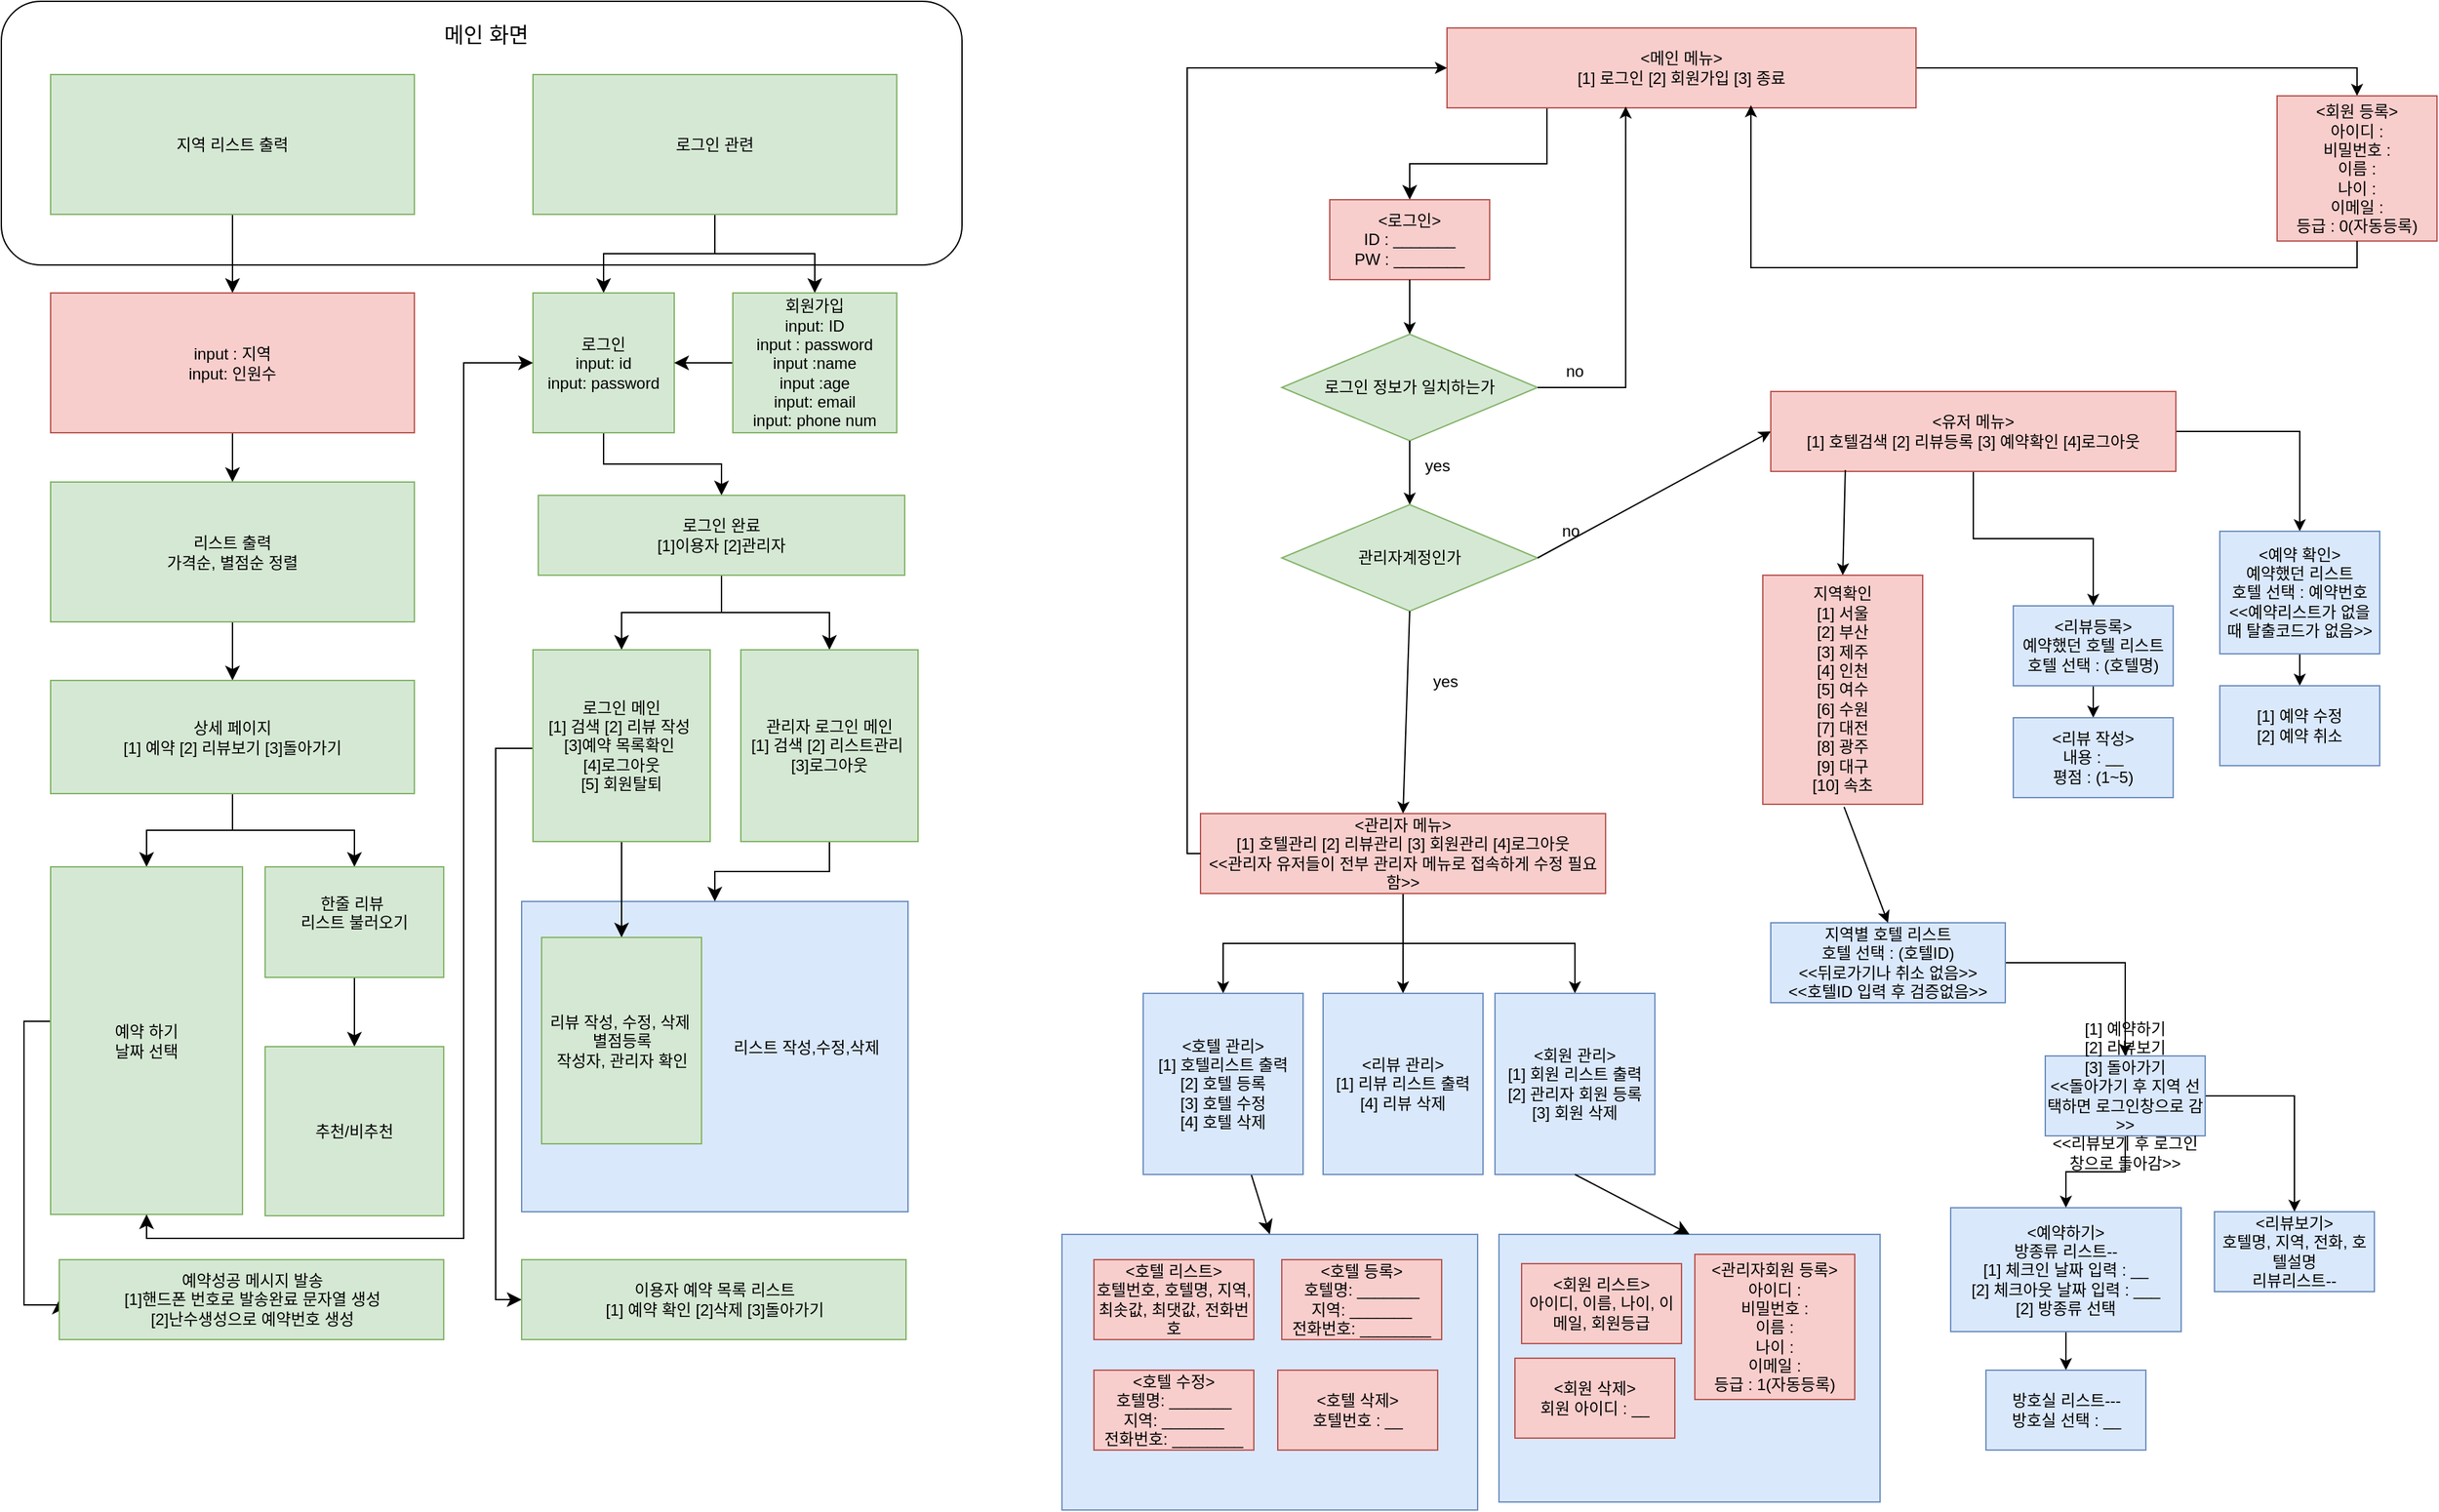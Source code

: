 <mxfile version="24.8.3">
  <diagram name="페이지-1" id="jO7z1dyCeIapQeeWM0qE">
    <mxGraphModel dx="1112" dy="1229" grid="0" gridSize="10" guides="1" tooltips="1" connect="1" arrows="1" fold="1" page="0" pageScale="1" pageWidth="827" pageHeight="1169" math="0" shadow="0">
      <root>
        <mxCell id="0" />
        <mxCell id="1" parent="0" />
        <mxCell id="-69zd7syYc6jtr3W0xUl-8" value="" style="rounded=0;whiteSpace=wrap;html=1;fillColor=#dae8fc;strokeColor=#6c8ebf;" parent="1" vertex="1">
          <mxGeometry x="486" y="883" width="312" height="207" as="geometry" />
        </mxCell>
        <mxCell id="-69zd7syYc6jtr3W0xUl-6" value="" style="rounded=0;whiteSpace=wrap;html=1;fillColor=#dae8fc;strokeColor=#6c8ebf;" parent="1" vertex="1">
          <mxGeometry x="814" y="883" width="286" height="201" as="geometry" />
        </mxCell>
        <mxCell id="dWjAk6hpG_CuCAJiAuPZ-34" value="&amp;nbsp; &amp;nbsp; &amp;nbsp; &amp;nbsp; &amp;nbsp; &amp;nbsp; &amp;nbsp; &amp;nbsp; &amp;nbsp; &amp;nbsp; &amp;nbsp; &amp;nbsp; &amp;nbsp; &amp;nbsp; &amp;nbsp; &amp;nbsp; &amp;nbsp; &amp;nbsp; &amp;nbsp; &amp;nbsp; &amp;nbsp; 리스트 작성,수정,삭제&amp;nbsp;&lt;div&gt;&amp;nbsp; &amp;nbsp; &amp;nbsp; &amp;nbsp; &amp;nbsp; &amp;nbsp; &amp;nbsp; &amp;nbsp; &amp;nbsp; &amp;nbsp; &amp;nbsp; &amp;nbsp; &amp;nbsp; &amp;nbsp; &amp;nbsp; &amp;nbsp; &amp;nbsp; &amp;nbsp; &amp;nbsp; &amp;nbsp; &amp;nbsp;&lt;/div&gt;" style="rounded=0;whiteSpace=wrap;html=1;fillColor=#dae8fc;strokeColor=#6c8ebf;" parent="1" vertex="1">
          <mxGeometry x="80.5" y="633" width="290" height="233" as="geometry" />
        </mxCell>
        <mxCell id="dWjAk6hpG_CuCAJiAuPZ-11" value="" style="rounded=1;whiteSpace=wrap;html=1;" parent="1" vertex="1">
          <mxGeometry x="-310" y="-43" width="721" height="198" as="geometry" />
        </mxCell>
        <mxCell id="dWjAk6hpG_CuCAJiAuPZ-8" value="" style="edgeStyle=none;curved=1;rounded=0;orthogonalLoop=1;jettySize=auto;html=1;fontSize=12;startSize=8;endSize=8;" parent="1" source="dWjAk6hpG_CuCAJiAuPZ-4" target="dWjAk6hpG_CuCAJiAuPZ-7" edge="1">
          <mxGeometry relative="1" as="geometry" />
        </mxCell>
        <mxCell id="dWjAk6hpG_CuCAJiAuPZ-4" value="지역 리스트 출력" style="rounded=0;whiteSpace=wrap;html=1;fillColor=#d5e8d4;strokeColor=#82b366;" parent="1" vertex="1">
          <mxGeometry x="-273" y="12" width="273" height="105" as="geometry" />
        </mxCell>
        <mxCell id="dWjAk6hpG_CuCAJiAuPZ-36" style="edgeStyle=orthogonalEdgeStyle;rounded=0;orthogonalLoop=1;jettySize=auto;html=1;entryX=0.5;entryY=0;entryDx=0;entryDy=0;fontSize=12;startSize=8;endSize=8;" parent="1" source="dWjAk6hpG_CuCAJiAuPZ-6" target="dWjAk6hpG_CuCAJiAuPZ-13" edge="1">
          <mxGeometry relative="1" as="geometry" />
        </mxCell>
        <mxCell id="dWjAk6hpG_CuCAJiAuPZ-37" style="edgeStyle=orthogonalEdgeStyle;rounded=0;orthogonalLoop=1;jettySize=auto;html=1;entryX=0.5;entryY=0;entryDx=0;entryDy=0;fontSize=12;startSize=8;endSize=8;" parent="1" source="dWjAk6hpG_CuCAJiAuPZ-6" target="dWjAk6hpG_CuCAJiAuPZ-14" edge="1">
          <mxGeometry relative="1" as="geometry" />
        </mxCell>
        <mxCell id="dWjAk6hpG_CuCAJiAuPZ-6" value="로그인 관련" style="rounded=0;whiteSpace=wrap;html=1;fillColor=#d5e8d4;strokeColor=#82b366;" parent="1" vertex="1">
          <mxGeometry x="89" y="12" width="273" height="105" as="geometry" />
        </mxCell>
        <mxCell id="dWjAk6hpG_CuCAJiAuPZ-10" value="" style="edgeStyle=none;curved=1;rounded=0;orthogonalLoop=1;jettySize=auto;html=1;fontSize=12;startSize=8;endSize=8;" parent="1" source="dWjAk6hpG_CuCAJiAuPZ-7" target="dWjAk6hpG_CuCAJiAuPZ-9" edge="1">
          <mxGeometry relative="1" as="geometry" />
        </mxCell>
        <mxCell id="dWjAk6hpG_CuCAJiAuPZ-7" value="input : 지역&lt;div&gt;input: 인원수&lt;/div&gt;" style="rounded=0;whiteSpace=wrap;html=1;fillColor=#f8cecc;strokeColor=#b85450;" parent="1" vertex="1">
          <mxGeometry x="-273" y="176" width="273" height="105" as="geometry" />
        </mxCell>
        <mxCell id="dWjAk6hpG_CuCAJiAuPZ-27" value="" style="edgeStyle=none;curved=1;rounded=0;orthogonalLoop=1;jettySize=auto;html=1;fontSize=12;startSize=8;endSize=8;" parent="1" source="dWjAk6hpG_CuCAJiAuPZ-9" target="dWjAk6hpG_CuCAJiAuPZ-16" edge="1">
          <mxGeometry relative="1" as="geometry" />
        </mxCell>
        <mxCell id="dWjAk6hpG_CuCAJiAuPZ-9" value="리스트 출력&lt;div&gt;가격순, 별점순 정렬&lt;/div&gt;" style="rounded=0;whiteSpace=wrap;html=1;fillColor=#d5e8d4;strokeColor=#82b366;" parent="1" vertex="1">
          <mxGeometry x="-273" y="318" width="273" height="105" as="geometry" />
        </mxCell>
        <mxCell id="dWjAk6hpG_CuCAJiAuPZ-12" value="메인 화면" style="text;html=1;align=center;verticalAlign=middle;whiteSpace=wrap;rounded=0;fontSize=16;" parent="1" vertex="1">
          <mxGeometry x="-54" y="-33" width="216" height="30" as="geometry" />
        </mxCell>
        <mxCell id="dWjAk6hpG_CuCAJiAuPZ-29" style="edgeStyle=orthogonalEdgeStyle;rounded=0;orthogonalLoop=1;jettySize=auto;html=1;entryX=0.5;entryY=0;entryDx=0;entryDy=0;fontSize=12;startSize=8;endSize=8;" parent="1" source="dWjAk6hpG_CuCAJiAuPZ-13" target="dWjAk6hpG_CuCAJiAuPZ-15" edge="1">
          <mxGeometry relative="1" as="geometry" />
        </mxCell>
        <mxCell id="dWjAk6hpG_CuCAJiAuPZ-13" value="로그인&lt;div&gt;input: id&lt;/div&gt;&lt;div&gt;input: password&lt;/div&gt;" style="rounded=0;whiteSpace=wrap;html=1;fillColor=#d5e8d4;strokeColor=#82b366;" parent="1" vertex="1">
          <mxGeometry x="89" y="176" width="106" height="105" as="geometry" />
        </mxCell>
        <mxCell id="dWjAk6hpG_CuCAJiAuPZ-30" value="" style="edgeStyle=none;curved=1;rounded=0;orthogonalLoop=1;jettySize=auto;html=1;fontSize=12;startSize=8;endSize=8;" parent="1" source="dWjAk6hpG_CuCAJiAuPZ-14" target="dWjAk6hpG_CuCAJiAuPZ-13" edge="1">
          <mxGeometry relative="1" as="geometry" />
        </mxCell>
        <mxCell id="dWjAk6hpG_CuCAJiAuPZ-14" value="회원가입&lt;div&gt;&lt;div&gt;input: ID&lt;br&gt;&lt;/div&gt;&lt;div&gt;input : password&lt;/div&gt;&lt;div&gt;input :name&lt;/div&gt;&lt;div&gt;input :age&lt;br&gt;&lt;/div&gt;&lt;div&gt;input: email&lt;br&gt;&lt;/div&gt;&lt;div&gt;input: phone num&lt;/div&gt;&lt;/div&gt;" style="rounded=0;whiteSpace=wrap;html=1;fillColor=#d5e8d4;strokeColor=#82b366;" parent="1" vertex="1">
          <mxGeometry x="239" y="176" width="123" height="105" as="geometry" />
        </mxCell>
        <mxCell id="dWjAk6hpG_CuCAJiAuPZ-31" style="edgeStyle=orthogonalEdgeStyle;rounded=0;orthogonalLoop=1;jettySize=auto;html=1;entryX=0.5;entryY=0;entryDx=0;entryDy=0;fontSize=12;startSize=8;endSize=8;" parent="1" source="dWjAk6hpG_CuCAJiAuPZ-15" target="dWjAk6hpG_CuCAJiAuPZ-17" edge="1">
          <mxGeometry relative="1" as="geometry" />
        </mxCell>
        <mxCell id="dWjAk6hpG_CuCAJiAuPZ-32" style="edgeStyle=orthogonalEdgeStyle;rounded=0;orthogonalLoop=1;jettySize=auto;html=1;entryX=0.5;entryY=0;entryDx=0;entryDy=0;fontSize=12;startSize=8;endSize=8;" parent="1" source="dWjAk6hpG_CuCAJiAuPZ-15" target="dWjAk6hpG_CuCAJiAuPZ-24" edge="1">
          <mxGeometry relative="1" as="geometry" />
        </mxCell>
        <mxCell id="dWjAk6hpG_CuCAJiAuPZ-15" value="로그인 완료&lt;div&gt;[1]이용자 [2]관리자&lt;/div&gt;" style="rounded=0;whiteSpace=wrap;html=1;fillColor=#d5e8d4;strokeColor=#82b366;" parent="1" vertex="1">
          <mxGeometry x="93" y="328" width="275" height="60" as="geometry" />
        </mxCell>
        <mxCell id="dWjAk6hpG_CuCAJiAuPZ-23" value="" style="edgeStyle=orthogonalEdgeStyle;rounded=0;orthogonalLoop=1;jettySize=auto;html=1;fontSize=12;startSize=8;endSize=8;" parent="1" source="dWjAk6hpG_CuCAJiAuPZ-16" target="dWjAk6hpG_CuCAJiAuPZ-20" edge="1">
          <mxGeometry relative="1" as="geometry" />
        </mxCell>
        <mxCell id="dWjAk6hpG_CuCAJiAuPZ-26" style="edgeStyle=orthogonalEdgeStyle;rounded=0;orthogonalLoop=1;jettySize=auto;html=1;entryX=0.5;entryY=0;entryDx=0;entryDy=0;fontSize=12;startSize=8;endSize=8;" parent="1" source="dWjAk6hpG_CuCAJiAuPZ-16" target="dWjAk6hpG_CuCAJiAuPZ-19" edge="1">
          <mxGeometry relative="1" as="geometry" />
        </mxCell>
        <mxCell id="dWjAk6hpG_CuCAJiAuPZ-16" value="상세 페이지&lt;div&gt;[1] 예약 [2] 리뷰보기 [3]돌아가기&lt;/div&gt;" style="rounded=0;whiteSpace=wrap;html=1;fillColor=#d5e8d4;strokeColor=#82b366;" parent="1" vertex="1">
          <mxGeometry x="-273" y="467" width="273" height="85" as="geometry" />
        </mxCell>
        <mxCell id="dWjAk6hpG_CuCAJiAuPZ-33" value="" style="edgeStyle=none;curved=1;rounded=0;orthogonalLoop=1;jettySize=auto;html=1;fontSize=12;startSize=8;endSize=8;" parent="1" source="dWjAk6hpG_CuCAJiAuPZ-17" target="dWjAk6hpG_CuCAJiAuPZ-21" edge="1">
          <mxGeometry relative="1" as="geometry" />
        </mxCell>
        <mxCell id="dWjAk6hpG_CuCAJiAuPZ-44" style="edgeStyle=orthogonalEdgeStyle;rounded=0;orthogonalLoop=1;jettySize=auto;html=1;entryX=0;entryY=0.5;entryDx=0;entryDy=0;fontSize=12;startSize=8;endSize=8;exitX=0;exitY=0.5;exitDx=0;exitDy=0;" parent="1" source="dWjAk6hpG_CuCAJiAuPZ-17" target="dWjAk6hpG_CuCAJiAuPZ-43" edge="1">
          <mxGeometry relative="1" as="geometry">
            <Array as="points">
              <mxPoint x="89" y="518" />
              <mxPoint x="61" y="518" />
              <mxPoint x="61" y="932" />
            </Array>
          </mxGeometry>
        </mxCell>
        <mxCell id="dWjAk6hpG_CuCAJiAuPZ-17" value="로그인 메인&lt;div&gt;[1] 검색 [2] 리뷰 작성&amp;nbsp;&lt;/div&gt;&lt;div&gt;[3]예약 목록확인&amp;nbsp;&lt;/div&gt;&lt;div&gt;[4]로그아웃&lt;/div&gt;&lt;div&gt;[5] 회원탈퇴&lt;/div&gt;" style="rounded=0;whiteSpace=wrap;html=1;fillColor=#d5e8d4;strokeColor=#82b366;" parent="1" vertex="1">
          <mxGeometry x="89" y="444" width="133" height="144" as="geometry" />
        </mxCell>
        <mxCell id="dWjAk6hpG_CuCAJiAuPZ-46" style="edgeStyle=orthogonalEdgeStyle;rounded=0;orthogonalLoop=1;jettySize=auto;html=1;entryX=0;entryY=0.5;entryDx=0;entryDy=0;fontSize=12;startSize=8;endSize=8;" parent="1" source="dWjAk6hpG_CuCAJiAuPZ-19" target="dWjAk6hpG_CuCAJiAuPZ-45" edge="1">
          <mxGeometry relative="1" as="geometry">
            <Array as="points">
              <mxPoint x="-293" y="723" />
              <mxPoint x="-293" y="936" />
            </Array>
          </mxGeometry>
        </mxCell>
        <mxCell id="dWjAk6hpG_CuCAJiAuPZ-19" value="예약 하기&lt;div&gt;날짜 선택&lt;/div&gt;" style="rounded=0;whiteSpace=wrap;html=1;fillColor=#d5e8d4;strokeColor=#82b366;" parent="1" vertex="1">
          <mxGeometry x="-273" y="607" width="144" height="261" as="geometry" />
        </mxCell>
        <mxCell id="dWjAk6hpG_CuCAJiAuPZ-39" style="edgeStyle=none;curved=1;rounded=0;orthogonalLoop=1;jettySize=auto;html=1;entryX=0.5;entryY=0;entryDx=0;entryDy=0;fontSize=12;startSize=8;endSize=8;" parent="1" source="dWjAk6hpG_CuCAJiAuPZ-20" target="dWjAk6hpG_CuCAJiAuPZ-38" edge="1">
          <mxGeometry relative="1" as="geometry" />
        </mxCell>
        <mxCell id="dWjAk6hpG_CuCAJiAuPZ-20" value="한줄 리뷰&amp;nbsp;&lt;div&gt;리&lt;span style=&quot;background-color: initial;&quot;&gt;스트 불러오기&lt;/span&gt;&lt;div&gt;&lt;div&gt;&lt;br&gt;&lt;/div&gt;&lt;/div&gt;&lt;/div&gt;" style="rounded=0;whiteSpace=wrap;html=1;fillColor=#d5e8d4;strokeColor=#82b366;" parent="1" vertex="1">
          <mxGeometry x="-112" y="607" width="134" height="83" as="geometry" />
        </mxCell>
        <mxCell id="dWjAk6hpG_CuCAJiAuPZ-21" value="리뷰 작성, 수정, 삭제&amp;nbsp;&lt;div&gt;별점등록&lt;/div&gt;&lt;div&gt;작성자, 관리자 확인&lt;/div&gt;" style="rounded=0;whiteSpace=wrap;html=1;fillColor=#d5e8d4;strokeColor=#82b366;" parent="1" vertex="1">
          <mxGeometry x="95.5" y="660" width="120" height="155" as="geometry" />
        </mxCell>
        <mxCell id="dWjAk6hpG_CuCAJiAuPZ-35" value="" style="edgeStyle=orthogonalEdgeStyle;rounded=0;orthogonalLoop=1;jettySize=auto;html=1;fontSize=12;startSize=8;endSize=8;" parent="1" source="dWjAk6hpG_CuCAJiAuPZ-24" target="dWjAk6hpG_CuCAJiAuPZ-34" edge="1">
          <mxGeometry relative="1" as="geometry" />
        </mxCell>
        <mxCell id="dWjAk6hpG_CuCAJiAuPZ-24" value="관리자 로그인 메인&lt;div&gt;[1] 검색 [2] 리스트관리&amp;nbsp; [3]로그아웃&lt;/div&gt;" style="rounded=0;whiteSpace=wrap;html=1;fillColor=#d5e8d4;strokeColor=#82b366;" parent="1" vertex="1">
          <mxGeometry x="245" y="444" width="133" height="144" as="geometry" />
        </mxCell>
        <mxCell id="dWjAk6hpG_CuCAJiAuPZ-38" value="&lt;div&gt;&lt;div&gt;추천/비추천&lt;/div&gt;&lt;/div&gt;" style="rounded=0;whiteSpace=wrap;html=1;fillColor=#d5e8d4;strokeColor=#82b366;" parent="1" vertex="1">
          <mxGeometry x="-112" y="742" width="134" height="127" as="geometry" />
        </mxCell>
        <mxCell id="dWjAk6hpG_CuCAJiAuPZ-41" value="" style="endArrow=classic;startArrow=classic;html=1;rounded=0;fontSize=12;startSize=8;endSize=8;exitX=0.5;exitY=1;exitDx=0;exitDy=0;entryX=0;entryY=0.5;entryDx=0;entryDy=0;edgeStyle=orthogonalEdgeStyle;" parent="1" source="dWjAk6hpG_CuCAJiAuPZ-19" target="dWjAk6hpG_CuCAJiAuPZ-13" edge="1">
          <mxGeometry width="50" height="50" relative="1" as="geometry">
            <mxPoint x="370" y="587" as="sourcePoint" />
            <mxPoint x="420" y="537" as="targetPoint" />
            <Array as="points">
              <mxPoint x="-201" y="886" />
              <mxPoint x="37" y="886" />
              <mxPoint x="37" y="229" />
            </Array>
          </mxGeometry>
        </mxCell>
        <mxCell id="dWjAk6hpG_CuCAJiAuPZ-42" style="edgeStyle=none;curved=1;rounded=0;orthogonalLoop=1;jettySize=auto;html=1;exitX=0.5;exitY=0;exitDx=0;exitDy=0;fontSize=12;startSize=8;endSize=8;" parent="1" source="dWjAk6hpG_CuCAJiAuPZ-21" target="dWjAk6hpG_CuCAJiAuPZ-21" edge="1">
          <mxGeometry relative="1" as="geometry" />
        </mxCell>
        <mxCell id="dWjAk6hpG_CuCAJiAuPZ-43" value="이용자 예약 목록 리스트&lt;div&gt;[1] 예약 확인 [2]삭제 [3]돌아가기&lt;/div&gt;" style="rounded=0;whiteSpace=wrap;html=1;fillColor=#d5e8d4;strokeColor=#82b366;" parent="1" vertex="1">
          <mxGeometry x="80.5" y="902" width="288.5" height="60" as="geometry" />
        </mxCell>
        <mxCell id="dWjAk6hpG_CuCAJiAuPZ-45" value="예약성공 메시지 발송&lt;div&gt;[1]핸드폰 번호로 발송완료 문자열 생성&lt;br&gt;[2]난수생성으로 예약번호 생성&lt;/div&gt;" style="rounded=0;whiteSpace=wrap;html=1;fillColor=#d5e8d4;strokeColor=#82b366;" parent="1" vertex="1">
          <mxGeometry x="-266.5" y="902" width="288.5" height="60" as="geometry" />
        </mxCell>
        <mxCell id="w3Ro1E21E2H8l9tgU71c-4" style="edgeStyle=orthogonalEdgeStyle;rounded=0;orthogonalLoop=1;jettySize=auto;html=1;fontSize=12;startSize=8;endSize=8;entryX=0.5;entryY=0;entryDx=0;entryDy=0;" parent="1" source="w3Ro1E21E2H8l9tgU71c-2" target="veDJmBnKg87x7fbsPKE0-1" edge="1">
          <mxGeometry relative="1" as="geometry">
            <mxPoint x="779" y="97" as="targetPoint" />
            <Array as="points">
              <mxPoint x="850" y="79" />
              <mxPoint x="747" y="79" />
            </Array>
          </mxGeometry>
        </mxCell>
        <mxCell id="L_SstyZG6SkxzQhUdoq1-2" style="edgeStyle=orthogonalEdgeStyle;rounded=0;orthogonalLoop=1;jettySize=auto;html=1;entryX=0.5;entryY=0;entryDx=0;entryDy=0;" parent="1" source="w3Ro1E21E2H8l9tgU71c-2" target="-69zd7syYc6jtr3W0xUl-9" edge="1">
          <mxGeometry relative="1" as="geometry" />
        </mxCell>
        <mxCell id="w3Ro1E21E2H8l9tgU71c-2" value="&lt;div&gt;&amp;lt;메인 메뉴&amp;gt;&lt;/div&gt;[1] 로그인 [2] 회원가입 [3] 종료" style="rounded=0;whiteSpace=wrap;html=1;fillColor=#f8cecc;strokeColor=#b85450;" parent="1" vertex="1">
          <mxGeometry x="775" y="-23" width="352" height="60" as="geometry" />
        </mxCell>
        <mxCell id="w3Ro1E21E2H8l9tgU71c-6" value="로그인 정보가 일치하는가" style="rhombus;whiteSpace=wrap;html=1;fillColor=#d5e8d4;strokeColor=#82b366;" parent="1" vertex="1">
          <mxGeometry x="651" y="207" width="192" height="80" as="geometry" />
        </mxCell>
        <mxCell id="v8jQzw-NbdLlAFEhNXOF-1" value="" style="endArrow=classic;html=1;rounded=0;exitX=0.5;exitY=1;exitDx=0;exitDy=0;entryX=0.5;entryY=0;entryDx=0;entryDy=0;" parent="1" source="w3Ro1E21E2H8l9tgU71c-6" target="v8jQzw-NbdLlAFEhNXOF-7" edge="1">
          <mxGeometry width="50" height="50" relative="1" as="geometry">
            <mxPoint x="836" y="441" as="sourcePoint" />
            <mxPoint x="747" y="339" as="targetPoint" />
          </mxGeometry>
        </mxCell>
        <mxCell id="v8jQzw-NbdLlAFEhNXOF-3" value="" style="endArrow=classic;html=1;rounded=0;exitX=1;exitY=0.5;exitDx=0;exitDy=0;entryX=0.381;entryY=0.983;entryDx=0;entryDy=0;entryPerimeter=0;edgeStyle=orthogonalEdgeStyle;" parent="1" source="w3Ro1E21E2H8l9tgU71c-6" target="w3Ro1E21E2H8l9tgU71c-2" edge="1">
          <mxGeometry width="50" height="50" relative="1" as="geometry">
            <mxPoint x="844" y="150" as="sourcePoint" />
            <mxPoint x="915" y="114" as="targetPoint" />
          </mxGeometry>
        </mxCell>
        <mxCell id="v8jQzw-NbdLlAFEhNXOF-4" value="no" style="text;html=1;align=center;verticalAlign=middle;whiteSpace=wrap;rounded=0;" parent="1" vertex="1">
          <mxGeometry x="841" y="220" width="60" height="30" as="geometry" />
        </mxCell>
        <mxCell id="v8jQzw-NbdLlAFEhNXOF-5" value="yes" style="text;html=1;align=center;verticalAlign=middle;whiteSpace=wrap;rounded=0;" parent="1" vertex="1">
          <mxGeometry x="738" y="291" width="60" height="30" as="geometry" />
        </mxCell>
        <mxCell id="v8jQzw-NbdLlAFEhNXOF-7" value="관리자계정인가" style="rhombus;whiteSpace=wrap;html=1;fillColor=#d5e8d4;strokeColor=#82b366;" parent="1" vertex="1">
          <mxGeometry x="651" y="335" width="192" height="80" as="geometry" />
        </mxCell>
        <mxCell id="v8jQzw-NbdLlAFEhNXOF-8" value="" style="endArrow=classic;html=1;rounded=0;exitX=0.5;exitY=1;exitDx=0;exitDy=0;entryX=0.5;entryY=0;entryDx=0;entryDy=0;" parent="1" source="v8jQzw-NbdLlAFEhNXOF-7" target="v8jQzw-NbdLlAFEhNXOF-37" edge="1">
          <mxGeometry width="50" height="50" relative="1" as="geometry">
            <mxPoint x="836" y="541" as="sourcePoint" />
            <mxPoint x="745" y="492" as="targetPoint" />
          </mxGeometry>
        </mxCell>
        <mxCell id="v8jQzw-NbdLlAFEhNXOF-9" value="" style="endArrow=classic;html=1;rounded=0;exitX=1;exitY=0.5;exitDx=0;exitDy=0;entryX=0;entryY=0.5;entryDx=0;entryDy=0;" parent="1" source="v8jQzw-NbdLlAFEhNXOF-7" target="v8jQzw-NbdLlAFEhNXOF-51" edge="1">
          <mxGeometry width="50" height="50" relative="1" as="geometry">
            <mxPoint x="836" y="446" as="sourcePoint" />
            <mxPoint x="967" y="278" as="targetPoint" />
          </mxGeometry>
        </mxCell>
        <mxCell id="v8jQzw-NbdLlAFEhNXOF-10" value="yes" style="text;html=1;align=center;verticalAlign=middle;whiteSpace=wrap;rounded=0;" parent="1" vertex="1">
          <mxGeometry x="744" y="453" width="60" height="30" as="geometry" />
        </mxCell>
        <mxCell id="v8jQzw-NbdLlAFEhNXOF-11" value="no" style="text;html=1;align=center;verticalAlign=middle;whiteSpace=wrap;rounded=0;" parent="1" vertex="1">
          <mxGeometry x="838" y="340" width="60" height="30" as="geometry" />
        </mxCell>
        <mxCell id="v8jQzw-NbdLlAFEhNXOF-42" style="edgeStyle=orthogonalEdgeStyle;rounded=0;orthogonalLoop=1;jettySize=auto;html=1;" parent="1" source="v8jQzw-NbdLlAFEhNXOF-37" target="v8jQzw-NbdLlAFEhNXOF-39" edge="1">
          <mxGeometry relative="1" as="geometry" />
        </mxCell>
        <mxCell id="v8jQzw-NbdLlAFEhNXOF-43" style="edgeStyle=orthogonalEdgeStyle;rounded=0;orthogonalLoop=1;jettySize=auto;html=1;" parent="1" source="v8jQzw-NbdLlAFEhNXOF-37" target="v8jQzw-NbdLlAFEhNXOF-40" edge="1">
          <mxGeometry relative="1" as="geometry" />
        </mxCell>
        <mxCell id="v8jQzw-NbdLlAFEhNXOF-44" style="edgeStyle=orthogonalEdgeStyle;rounded=0;orthogonalLoop=1;jettySize=auto;html=1;" parent="1" source="v8jQzw-NbdLlAFEhNXOF-37" target="v8jQzw-NbdLlAFEhNXOF-41" edge="1">
          <mxGeometry relative="1" as="geometry" />
        </mxCell>
        <mxCell id="v8jQzw-NbdLlAFEhNXOF-37" value="&lt;div&gt;&amp;lt;관리자 메뉴&amp;gt;&lt;/div&gt;[1] 호텔관리 [2] 리뷰관리 [3] 회원관리 [4]로그아웃&lt;div&gt;&amp;lt;&amp;lt;관리자 유저들이 전부 관리자 메뉴로 접속하게 수정 필요함&amp;gt;&amp;gt;&lt;/div&gt;" style="rounded=0;whiteSpace=wrap;html=1;fillColor=#f8cecc;strokeColor=#b85450;" parent="1" vertex="1">
          <mxGeometry x="590" y="567" width="304" height="60" as="geometry" />
        </mxCell>
        <mxCell id="WjUg7KidfEI-SgclK0hx-2" style="edgeStyle=none;curved=1;rounded=0;orthogonalLoop=1;jettySize=auto;html=1;entryX=0.5;entryY=0;entryDx=0;entryDy=0;fontSize=12;startSize=8;endSize=8;" parent="1" source="v8jQzw-NbdLlAFEhNXOF-39" target="-69zd7syYc6jtr3W0xUl-8" edge="1">
          <mxGeometry relative="1" as="geometry">
            <mxPoint x="520.5" y="861" as="targetPoint" />
          </mxGeometry>
        </mxCell>
        <mxCell id="v8jQzw-NbdLlAFEhNXOF-39" value="&lt;div&gt;&amp;lt;호텔 관리&amp;gt;&lt;/div&gt;[1] 호텔리스트 출력&lt;div&gt;[2] 호텔 등록&lt;/div&gt;&lt;div&gt;[3] 호텔 수정&lt;/div&gt;&lt;div&gt;[4] 호텔 삭제&lt;/div&gt;" style="rounded=0;whiteSpace=wrap;html=1;fillColor=#dae8fc;strokeColor=#6c8ebf;" parent="1" vertex="1">
          <mxGeometry x="547" y="702" width="120" height="136" as="geometry" />
        </mxCell>
        <mxCell id="v8jQzw-NbdLlAFEhNXOF-40" value="&lt;div&gt;&amp;lt;리뷰 관리&amp;gt;&lt;/div&gt;[1] 리뷰 리스트 출력&lt;div&gt;[4] 리뷰 삭제&lt;/div&gt;" style="rounded=0;whiteSpace=wrap;html=1;fillColor=#dae8fc;strokeColor=#6c8ebf;" parent="1" vertex="1">
          <mxGeometry x="682" y="702" width="120" height="136" as="geometry" />
        </mxCell>
        <mxCell id="v8jQzw-NbdLlAFEhNXOF-41" value="&lt;div&gt;&amp;lt;회원 관리&amp;gt;&lt;/div&gt;[1] 회원 리스트 출력&lt;div&gt;[2] 관리자 회원 등록&lt;/div&gt;&lt;div&gt;[3] 회원 삭제&lt;/div&gt;" style="rounded=0;whiteSpace=wrap;html=1;fillColor=#dae8fc;strokeColor=#6c8ebf;" parent="1" vertex="1">
          <mxGeometry x="811" y="702" width="120" height="136" as="geometry" />
        </mxCell>
        <mxCell id="v8jQzw-NbdLlAFEhNXOF-46" value="" style="endArrow=classic;html=1;rounded=0;exitX=0;exitY=0.5;exitDx=0;exitDy=0;entryX=0;entryY=0.5;entryDx=0;entryDy=0;edgeStyle=orthogonalEdgeStyle;" parent="1" source="v8jQzw-NbdLlAFEhNXOF-37" target="w3Ro1E21E2H8l9tgU71c-2" edge="1">
          <mxGeometry width="50" height="50" relative="1" as="geometry">
            <mxPoint x="805" y="293" as="sourcePoint" />
            <mxPoint x="855" y="243" as="targetPoint" />
          </mxGeometry>
        </mxCell>
        <mxCell id="-69zd7syYc6jtr3W0xUl-17" style="edgeStyle=orthogonalEdgeStyle;rounded=0;orthogonalLoop=1;jettySize=auto;html=1;" parent="1" source="v8jQzw-NbdLlAFEhNXOF-51" target="-69zd7syYc6jtr3W0xUl-18" edge="1">
          <mxGeometry relative="1" as="geometry">
            <mxPoint x="1466" y="328" as="targetPoint" />
          </mxGeometry>
        </mxCell>
        <mxCell id="-69zd7syYc6jtr3W0xUl-21" style="edgeStyle=orthogonalEdgeStyle;rounded=0;orthogonalLoop=1;jettySize=auto;html=1;" parent="1" source="v8jQzw-NbdLlAFEhNXOF-51" target="-69zd7syYc6jtr3W0xUl-22" edge="1">
          <mxGeometry relative="1" as="geometry">
            <mxPoint x="1472" y="394" as="targetPoint" />
          </mxGeometry>
        </mxCell>
        <mxCell id="v8jQzw-NbdLlAFEhNXOF-51" value="&lt;div&gt;&amp;lt;유저 메뉴&amp;gt;&lt;/div&gt;[1] 호텔검색 [2] 리뷰등록 [3] 예약확인 [4]로그아웃" style="rounded=0;whiteSpace=wrap;html=1;fillColor=#f8cecc;strokeColor=#b85450;" parent="1" vertex="1">
          <mxGeometry x="1018" y="250" width="304" height="60" as="geometry" />
        </mxCell>
        <mxCell id="-69zd7syYc6jtr3W0xUl-13" value="" style="edgeStyle=orthogonalEdgeStyle;rounded=0;orthogonalLoop=1;jettySize=auto;html=1;" parent="1" source="v8jQzw-NbdLlAFEhNXOF-53" target="-69zd7syYc6jtr3W0xUl-12" edge="1">
          <mxGeometry relative="1" as="geometry" />
        </mxCell>
        <mxCell id="-69zd7syYc6jtr3W0xUl-14" value="" style="edgeStyle=orthogonalEdgeStyle;rounded=0;orthogonalLoop=1;jettySize=auto;html=1;" parent="1" source="v8jQzw-NbdLlAFEhNXOF-53" target="-69zd7syYc6jtr3W0xUl-12" edge="1">
          <mxGeometry relative="1" as="geometry" />
        </mxCell>
        <mxCell id="v8jQzw-NbdLlAFEhNXOF-53" value="지역별 호텔 리스트&lt;div&gt;호텔 선택 : (호텔ID)&lt;/div&gt;&lt;div&gt;&amp;lt;&amp;lt;뒤로가기나 취소 없음&amp;gt;&amp;gt;&lt;/div&gt;&lt;div&gt;&amp;lt;&amp;lt;호텔ID 입력 후 검증없음&amp;gt;&amp;gt;&lt;/div&gt;" style="rounded=0;whiteSpace=wrap;html=1;fillColor=#dae8fc;strokeColor=#6c8ebf;" parent="1" vertex="1">
          <mxGeometry x="1018" y="649" width="176" height="60" as="geometry" />
        </mxCell>
        <mxCell id="v8jQzw-NbdLlAFEhNXOF-54" value="" style="endArrow=classic;html=1;rounded=0;entryX=0.5;entryY=0;entryDx=0;entryDy=0;exitX=0.184;exitY=0.983;exitDx=0;exitDy=0;exitPerimeter=0;" parent="1" source="v8jQzw-NbdLlAFEhNXOF-51" target="v8jQzw-NbdLlAFEhNXOF-56" edge="1">
          <mxGeometry width="50" height="50" relative="1" as="geometry">
            <mxPoint x="1224" y="510" as="sourcePoint" />
            <mxPoint x="1274" y="460" as="targetPoint" />
          </mxGeometry>
        </mxCell>
        <mxCell id="v8jQzw-NbdLlAFEhNXOF-56" value="지역확인&lt;div&gt;[1] 서울&lt;/div&gt;&lt;div&gt;[2] 부산&lt;/div&gt;&lt;div&gt;[3] 제주&lt;/div&gt;&lt;div&gt;[4] 인천&lt;/div&gt;&lt;div&gt;[5] 여수&lt;/div&gt;&lt;div&gt;[6] 수원&lt;/div&gt;&lt;div&gt;[7] 대전&lt;/div&gt;&lt;div&gt;[8] 광주&lt;/div&gt;&lt;div&gt;[9] 대구&lt;/div&gt;&lt;div&gt;[10] 속초&lt;/div&gt;" style="rounded=0;whiteSpace=wrap;html=1;fillColor=#f8cecc;strokeColor=#b85450;" parent="1" vertex="1">
          <mxGeometry x="1012" y="388" width="120" height="172" as="geometry" />
        </mxCell>
        <mxCell id="v8jQzw-NbdLlAFEhNXOF-58" value="" style="endArrow=classic;html=1;rounded=0;exitX=1;exitY=0.5;exitDx=0;exitDy=0;entryX=0.5;entryY=0;entryDx=0;entryDy=0;" parent="1" target="v8jQzw-NbdLlAFEhNXOF-53" edge="1">
          <mxGeometry width="50" height="50" relative="1" as="geometry">
            <mxPoint x="1073" y="562" as="sourcePoint" />
            <mxPoint x="959" y="772" as="targetPoint" />
          </mxGeometry>
        </mxCell>
        <mxCell id="veDJmBnKg87x7fbsPKE0-1" value="&amp;lt;로그인&amp;gt;&lt;div&gt;ID : _______&lt;/div&gt;&lt;div&gt;PW : ________&lt;/div&gt;" style="rounded=0;whiteSpace=wrap;html=1;fillColor=#f8cecc;strokeColor=#b85450;" parent="1" vertex="1">
          <mxGeometry x="687" y="106" width="120" height="60" as="geometry" />
        </mxCell>
        <mxCell id="veDJmBnKg87x7fbsPKE0-18" value="" style="endArrow=classic;html=1;rounded=0;entryX=0.5;entryY=0;entryDx=0;entryDy=0;exitX=0.5;exitY=1;exitDx=0;exitDy=0;" parent="1" source="veDJmBnKg87x7fbsPKE0-1" target="w3Ro1E21E2H8l9tgU71c-6" edge="1">
          <mxGeometry width="50" height="50" relative="1" as="geometry">
            <mxPoint x="1084" y="319" as="sourcePoint" />
            <mxPoint x="1088" y="457" as="targetPoint" />
          </mxGeometry>
        </mxCell>
        <mxCell id="0CH-vLfMrTkGWJMKUEdE-4" value="&amp;lt;호텔 등록&amp;gt;&lt;div&gt;호텔명: _______&lt;/div&gt;&lt;div&gt;지역: _______&lt;/div&gt;&lt;div&gt;전화번호: ________&lt;/div&gt;" style="rounded=0;whiteSpace=wrap;html=1;fillColor=#f8cecc;strokeColor=#b85450;" parent="1" vertex="1">
          <mxGeometry x="651" y="902" width="120" height="60" as="geometry" />
        </mxCell>
        <mxCell id="0CH-vLfMrTkGWJMKUEdE-6" value="&amp;lt;호텔 리스트&amp;gt;&lt;div&gt;호텔번호, 호텔명, 지역, 최솟값, 최댓값, 전화번호&lt;/div&gt;" style="rounded=0;whiteSpace=wrap;html=1;fillColor=#f8cecc;strokeColor=#b85450;" parent="1" vertex="1">
          <mxGeometry x="510" y="902" width="120" height="60" as="geometry" />
        </mxCell>
        <mxCell id="0CH-vLfMrTkGWJMKUEdE-8" value="&amp;lt;호텔 수정&amp;gt;&lt;div&gt;호텔명: _______&lt;/div&gt;&lt;div&gt;지역: _______&lt;/div&gt;&lt;div&gt;전화번호: ________&lt;/div&gt;" style="rounded=0;whiteSpace=wrap;html=1;fillColor=#f8cecc;strokeColor=#b85450;" parent="1" vertex="1">
          <mxGeometry x="510" y="985" width="120" height="60" as="geometry" />
        </mxCell>
        <mxCell id="0CH-vLfMrTkGWJMKUEdE-10" value="&amp;lt;호텔 삭제&amp;gt;&lt;div&gt;호텔번호 : __&lt;/div&gt;" style="rounded=0;whiteSpace=wrap;html=1;fillColor=#f8cecc;strokeColor=#b85450;" parent="1" vertex="1">
          <mxGeometry x="648" y="985" width="120" height="60" as="geometry" />
        </mxCell>
        <mxCell id="-69zd7syYc6jtr3W0xUl-1" style="edgeStyle=none;curved=1;rounded=0;orthogonalLoop=1;jettySize=auto;html=1;fontSize=12;startSize=8;endSize=8;exitX=0.5;exitY=1;exitDx=0;exitDy=0;entryX=0.5;entryY=0;entryDx=0;entryDy=0;" parent="1" source="v8jQzw-NbdLlAFEhNXOF-41" target="-69zd7syYc6jtr3W0xUl-6" edge="1">
          <mxGeometry relative="1" as="geometry">
            <mxPoint x="557" y="843" as="sourcePoint" />
            <mxPoint x="952.75" y="872.5" as="targetPoint" />
          </mxGeometry>
        </mxCell>
        <mxCell id="-69zd7syYc6jtr3W0xUl-4" value="&amp;lt;관리자회원 등록&amp;gt;&lt;div&gt;아이디 :&lt;/div&gt;&lt;div&gt;비밀번호 :&lt;/div&gt;&lt;div&gt;이름 :&lt;/div&gt;&lt;div&gt;나이 :&lt;/div&gt;&lt;div&gt;이메일 :&lt;/div&gt;&lt;div&gt;등급 : 1(자동등록)&lt;/div&gt;" style="rounded=0;whiteSpace=wrap;html=1;fillColor=#f8cecc;strokeColor=#b85450;" parent="1" vertex="1">
          <mxGeometry x="961" y="898" width="120" height="109" as="geometry" />
        </mxCell>
        <mxCell id="-69zd7syYc6jtr3W0xUl-5" value="&amp;lt;회원 삭제&amp;gt;&lt;div&gt;회원 아이디 : __&lt;/div&gt;" style="rounded=0;whiteSpace=wrap;html=1;fillColor=#f8cecc;strokeColor=#b85450;" parent="1" vertex="1">
          <mxGeometry x="826" y="976" width="120" height="60" as="geometry" />
        </mxCell>
        <mxCell id="-69zd7syYc6jtr3W0xUl-7" value="&amp;lt;회원 리스트&amp;gt;&lt;div&gt;아이디, 이름, 나이, 이메일, 회원등급&lt;/div&gt;" style="rounded=0;whiteSpace=wrap;html=1;fillColor=#f8cecc;strokeColor=#b85450;" parent="1" vertex="1">
          <mxGeometry x="831" y="905" width="120" height="60" as="geometry" />
        </mxCell>
        <mxCell id="-69zd7syYc6jtr3W0xUl-9" value="&amp;lt;회원 등록&amp;gt;&lt;div&gt;아이디 :&lt;/div&gt;&lt;div&gt;비밀번호 :&lt;/div&gt;&lt;div&gt;이름 :&lt;/div&gt;&lt;div&gt;나이 :&lt;/div&gt;&lt;div&gt;이메일 :&lt;/div&gt;&lt;div&gt;등급 : 0(자동등록)&lt;/div&gt;" style="rounded=0;whiteSpace=wrap;html=1;fillColor=#f8cecc;strokeColor=#b85450;" parent="1" vertex="1">
          <mxGeometry x="1398" y="28" width="120" height="109" as="geometry" />
        </mxCell>
        <mxCell id="-69zd7syYc6jtr3W0xUl-10" style="edgeStyle=orthogonalEdgeStyle;rounded=0;orthogonalLoop=1;jettySize=auto;html=1;exitX=0.5;exitY=1;exitDx=0;exitDy=0;entryX=0.648;entryY=0.967;entryDx=0;entryDy=0;entryPerimeter=0;" parent="1" source="-69zd7syYc6jtr3W0xUl-9" target="w3Ro1E21E2H8l9tgU71c-2" edge="1">
          <mxGeometry relative="1" as="geometry">
            <mxPoint x="1137" y="17" as="sourcePoint" />
            <mxPoint x="1373" y="64" as="targetPoint" />
            <Array as="points">
              <mxPoint x="1458" y="157" />
              <mxPoint x="1003" y="157" />
            </Array>
          </mxGeometry>
        </mxCell>
        <mxCell id="-69zd7syYc6jtr3W0xUl-28" value="" style="edgeStyle=orthogonalEdgeStyle;rounded=0;orthogonalLoop=1;jettySize=auto;html=1;" parent="1" source="-69zd7syYc6jtr3W0xUl-12" target="-69zd7syYc6jtr3W0xUl-27" edge="1">
          <mxGeometry relative="1" as="geometry" />
        </mxCell>
        <mxCell id="-69zd7syYc6jtr3W0xUl-32" value="" style="edgeStyle=orthogonalEdgeStyle;rounded=0;orthogonalLoop=1;jettySize=auto;html=1;" parent="1" source="-69zd7syYc6jtr3W0xUl-12" target="-69zd7syYc6jtr3W0xUl-31" edge="1">
          <mxGeometry relative="1" as="geometry" />
        </mxCell>
        <mxCell id="-69zd7syYc6jtr3W0xUl-12" value="[1] 예약하기&lt;div&gt;[2] 리뷰보기&lt;/div&gt;&lt;div&gt;[3] 돌아가기&lt;/div&gt;&lt;div&gt;&amp;lt;&amp;lt;돌아가기 후 지역 선택하면 로그인창으로 감&amp;gt;&amp;gt;&lt;/div&gt;&lt;div&gt;&amp;lt;&amp;lt;리뷰보기 후 로그인창으로 돌아감&amp;gt;&amp;gt;&lt;/div&gt;" style="whiteSpace=wrap;html=1;fillColor=#dae8fc;strokeColor=#6c8ebf;rounded=0;" parent="1" vertex="1">
          <mxGeometry x="1224" y="749" width="120" height="60" as="geometry" />
        </mxCell>
        <mxCell id="-69zd7syYc6jtr3W0xUl-20" value="" style="edgeStyle=orthogonalEdgeStyle;rounded=0;orthogonalLoop=1;jettySize=auto;html=1;" parent="1" source="-69zd7syYc6jtr3W0xUl-18" target="-69zd7syYc6jtr3W0xUl-19" edge="1">
          <mxGeometry relative="1" as="geometry" />
        </mxCell>
        <mxCell id="-69zd7syYc6jtr3W0xUl-18" value="&amp;lt;리뷰등록&amp;gt;&lt;div&gt;예약했던 호텔 리스트&lt;/div&gt;&lt;div&gt;호텔 선택 : (호텔명)&lt;/div&gt;" style="rounded=0;whiteSpace=wrap;html=1;fillColor=#dae8fc;strokeColor=#6c8ebf;" parent="1" vertex="1">
          <mxGeometry x="1200" y="411" width="120" height="60" as="geometry" />
        </mxCell>
        <mxCell id="-69zd7syYc6jtr3W0xUl-19" value="&amp;lt;리뷰 작성&amp;gt;&lt;div&gt;내용 : __&lt;/div&gt;&lt;div&gt;평점 : (1~5)&lt;/div&gt;" style="whiteSpace=wrap;html=1;rounded=0;fillColor=#dae8fc;strokeColor=#6c8ebf;" parent="1" vertex="1">
          <mxGeometry x="1200" y="495" width="120" height="60" as="geometry" />
        </mxCell>
        <mxCell id="-69zd7syYc6jtr3W0xUl-26" value="" style="edgeStyle=orthogonalEdgeStyle;rounded=0;orthogonalLoop=1;jettySize=auto;html=1;" parent="1" source="-69zd7syYc6jtr3W0xUl-22" target="-69zd7syYc6jtr3W0xUl-25" edge="1">
          <mxGeometry relative="1" as="geometry" />
        </mxCell>
        <mxCell id="-69zd7syYc6jtr3W0xUl-22" value="&amp;lt;예약 확인&amp;gt;&lt;div&gt;예약했던 리스트&lt;/div&gt;&lt;div&gt;호텔 선택 : 예약번호&lt;/div&gt;&lt;div&gt;&amp;lt;&amp;lt;예약리스트가 없을 때 탈출코드가 없음&amp;gt;&amp;gt;&lt;/div&gt;" style="rounded=0;whiteSpace=wrap;html=1;fillColor=#dae8fc;strokeColor=#6c8ebf;" parent="1" vertex="1">
          <mxGeometry x="1355" y="355" width="120" height="92" as="geometry" />
        </mxCell>
        <mxCell id="-69zd7syYc6jtr3W0xUl-25" value="&lt;div&gt;[1] 예약 수정&lt;/div&gt;&lt;div&gt;[2] 예약 취소&lt;/div&gt;" style="whiteSpace=wrap;html=1;rounded=0;fillColor=#dae8fc;strokeColor=#6c8ebf;" parent="1" vertex="1">
          <mxGeometry x="1355" y="471" width="120" height="60" as="geometry" />
        </mxCell>
        <mxCell id="-69zd7syYc6jtr3W0xUl-30" value="" style="edgeStyle=orthogonalEdgeStyle;rounded=0;orthogonalLoop=1;jettySize=auto;html=1;" parent="1" source="-69zd7syYc6jtr3W0xUl-27" target="-69zd7syYc6jtr3W0xUl-29" edge="1">
          <mxGeometry relative="1" as="geometry" />
        </mxCell>
        <mxCell id="-69zd7syYc6jtr3W0xUl-27" value="&amp;lt;예약하기&amp;gt;&lt;div&gt;방종류 리스트--&lt;br&gt;&lt;div&gt;&lt;div&gt;[1] 체크인 날짜 입력 : __&lt;/div&gt;&lt;div&gt;[2] 체크아웃 날짜 입력 : ___&lt;/div&gt;&lt;div&gt;[2] 방종류 선택&lt;br&gt;&lt;/div&gt;&lt;/div&gt;&lt;/div&gt;" style="whiteSpace=wrap;html=1;fillColor=#dae8fc;strokeColor=#6c8ebf;rounded=0;" parent="1" vertex="1">
          <mxGeometry x="1153" y="863" width="173" height="93" as="geometry" />
        </mxCell>
        <mxCell id="-69zd7syYc6jtr3W0xUl-29" value="방호실 리스트---&lt;div&gt;방호실 선택 : __&lt;/div&gt;" style="whiteSpace=wrap;html=1;fillColor=#dae8fc;strokeColor=#6c8ebf;rounded=0;" parent="1" vertex="1">
          <mxGeometry x="1179.5" y="985" width="120" height="60" as="geometry" />
        </mxCell>
        <mxCell id="-69zd7syYc6jtr3W0xUl-31" value="&amp;lt;리뷰보기&amp;gt;&lt;div&gt;호텔명, 지역, 전화, 호텔설명&lt;/div&gt;&lt;div&gt;리뷰리스트--&lt;/div&gt;" style="whiteSpace=wrap;html=1;fillColor=#dae8fc;strokeColor=#6c8ebf;rounded=0;" parent="1" vertex="1">
          <mxGeometry x="1351" y="866" width="120" height="60" as="geometry" />
        </mxCell>
      </root>
    </mxGraphModel>
  </diagram>
</mxfile>
